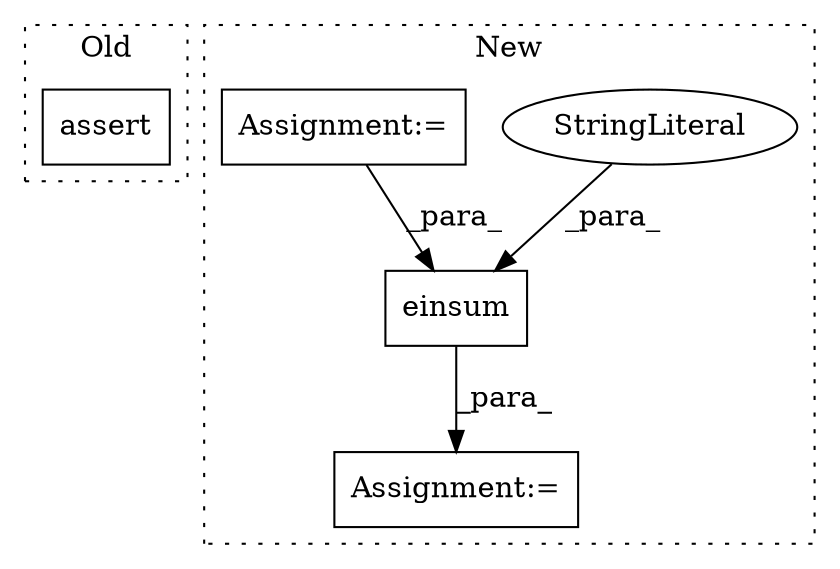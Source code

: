 digraph G {
subgraph cluster0 {
1 [label="assert" a="32" s="2837,2940" l="16,1" shape="box"];
label = "Old";
style="dotted";
}
subgraph cluster1 {
2 [label="einsum" a="32" s="4191,4225" l="7,1" shape="box"];
3 [label="StringLiteral" a="45" s="4198" l="17" shape="ellipse"];
4 [label="Assignment:=" a="7" s="4324" l="1" shape="box"];
5 [label="Assignment:=" a="7" s="4102" l="1" shape="box"];
label = "New";
style="dotted";
}
2 -> 4 [label="_para_"];
3 -> 2 [label="_para_"];
5 -> 2 [label="_para_"];
}